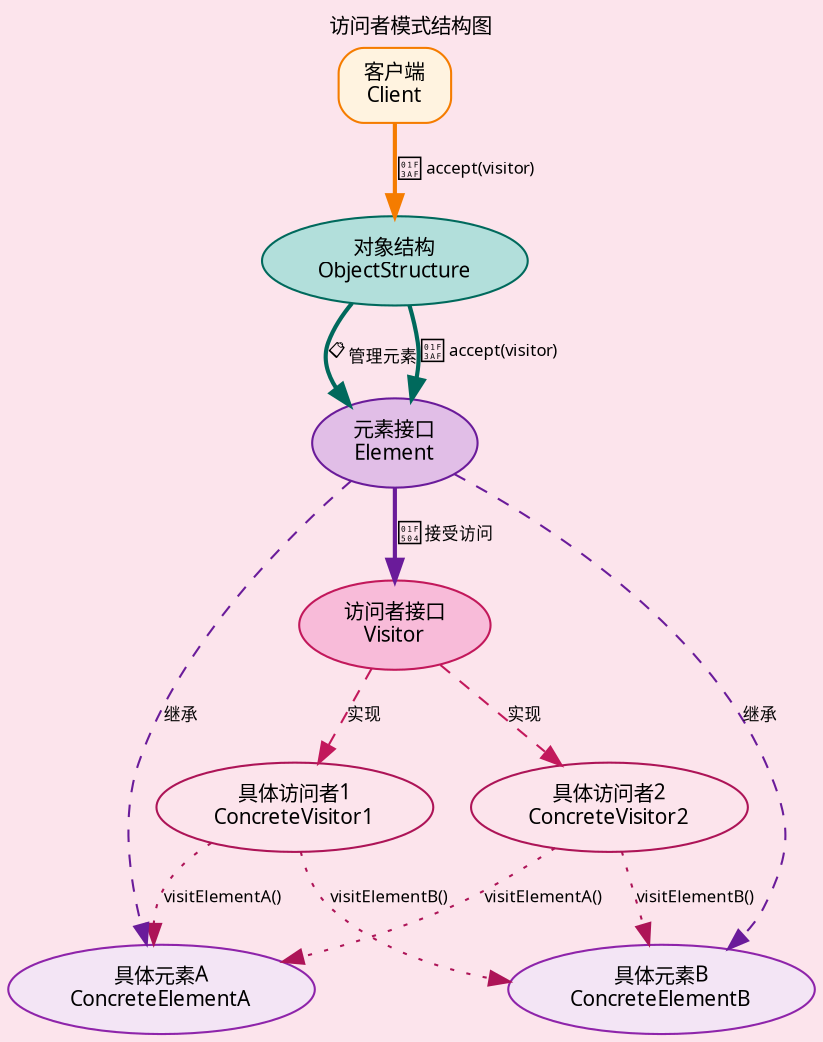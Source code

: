 digraph VisitorPattern {
    graph [fontname="Microsoft YaHei", fontsize=10, bgcolor="#fce4ec"];
    node [fontname="Microsoft YaHei", fontsize=10, style="filled,rounded"];
    edge [fontname="Microsoft YaHei", fontsize=8];

    rankdir=TB;
    bgcolor="#fce4ec";

    Visitor [label="访问者接口\nVisitor", fillcolor="#f8bbd9", color="#c2185b"];
    ConcreteVisitor1 [label="具体访问者1\nConcreteVisitor1", fillcolor="#fce4ec", color="#ad1457"];
    ConcreteVisitor2 [label="具体访问者2\nConcreteVisitor2", fillcolor="#fce4ec", color="#ad1457"];

    Element [label="元素接口\nElement", fillcolor="#e1bee7", color="#6a1b9a"];
    ConcreteElementA [label="具体元素A\nConcreteElementA", fillcolor="#f3e5f5", color="#8e24aa"];
    ConcreteElementB [label="具体元素B\nConcreteElementB", fillcolor="#f3e5f5", color="#8e24aa"];

    ObjectStructure [label="对象结构\nObjectStructure", fillcolor="#b2dfdb", color="#00695c"];

    Client [label="客户端\nClient", fillcolor="#fff3e0", color="#f57c00", shape=box];

    Visitor -> ConcreteVisitor1 [label="实现", color="#c2185b", style="dashed"];
    Visitor -> ConcreteVisitor2 [label="实现", color="#c2185b", style="dashed"];

    Element -> ConcreteElementA [label="继承", color="#6a1b9a", style="dashed"];
    Element -> ConcreteElementB [label="继承", color="#6a1b9a", style="dashed"];

    ObjectStructure -> Element [label="📋 管理元素", color="#00695c", style="bold"];
    Client -> ObjectStructure [label="🎯 accept(visitor)", color="#f57c00", style="bold"];
    ObjectStructure -> Element [label="🎯 accept(visitor)", color="#00695c", style="bold"];
    Element -> Visitor [label="🔄 接受访问", color="#6a1b9a", style="bold"];

    ConcreteVisitor1 -> ConcreteElementA [label="visitElementA()", color="#ad1457", style="dotted"];
    ConcreteVisitor1 -> ConcreteElementB [label="visitElementB()", color="#ad1457", style="dotted"];
    ConcreteVisitor2 -> ConcreteElementA [label="visitElementA()", color="#ad1457", style="dotted"];
    ConcreteVisitor2 -> ConcreteElementB [label="visitElementB()", color="#ad1457", style="dotted"];

    labelloc="t";
    label="访问者模式结构图";
}




